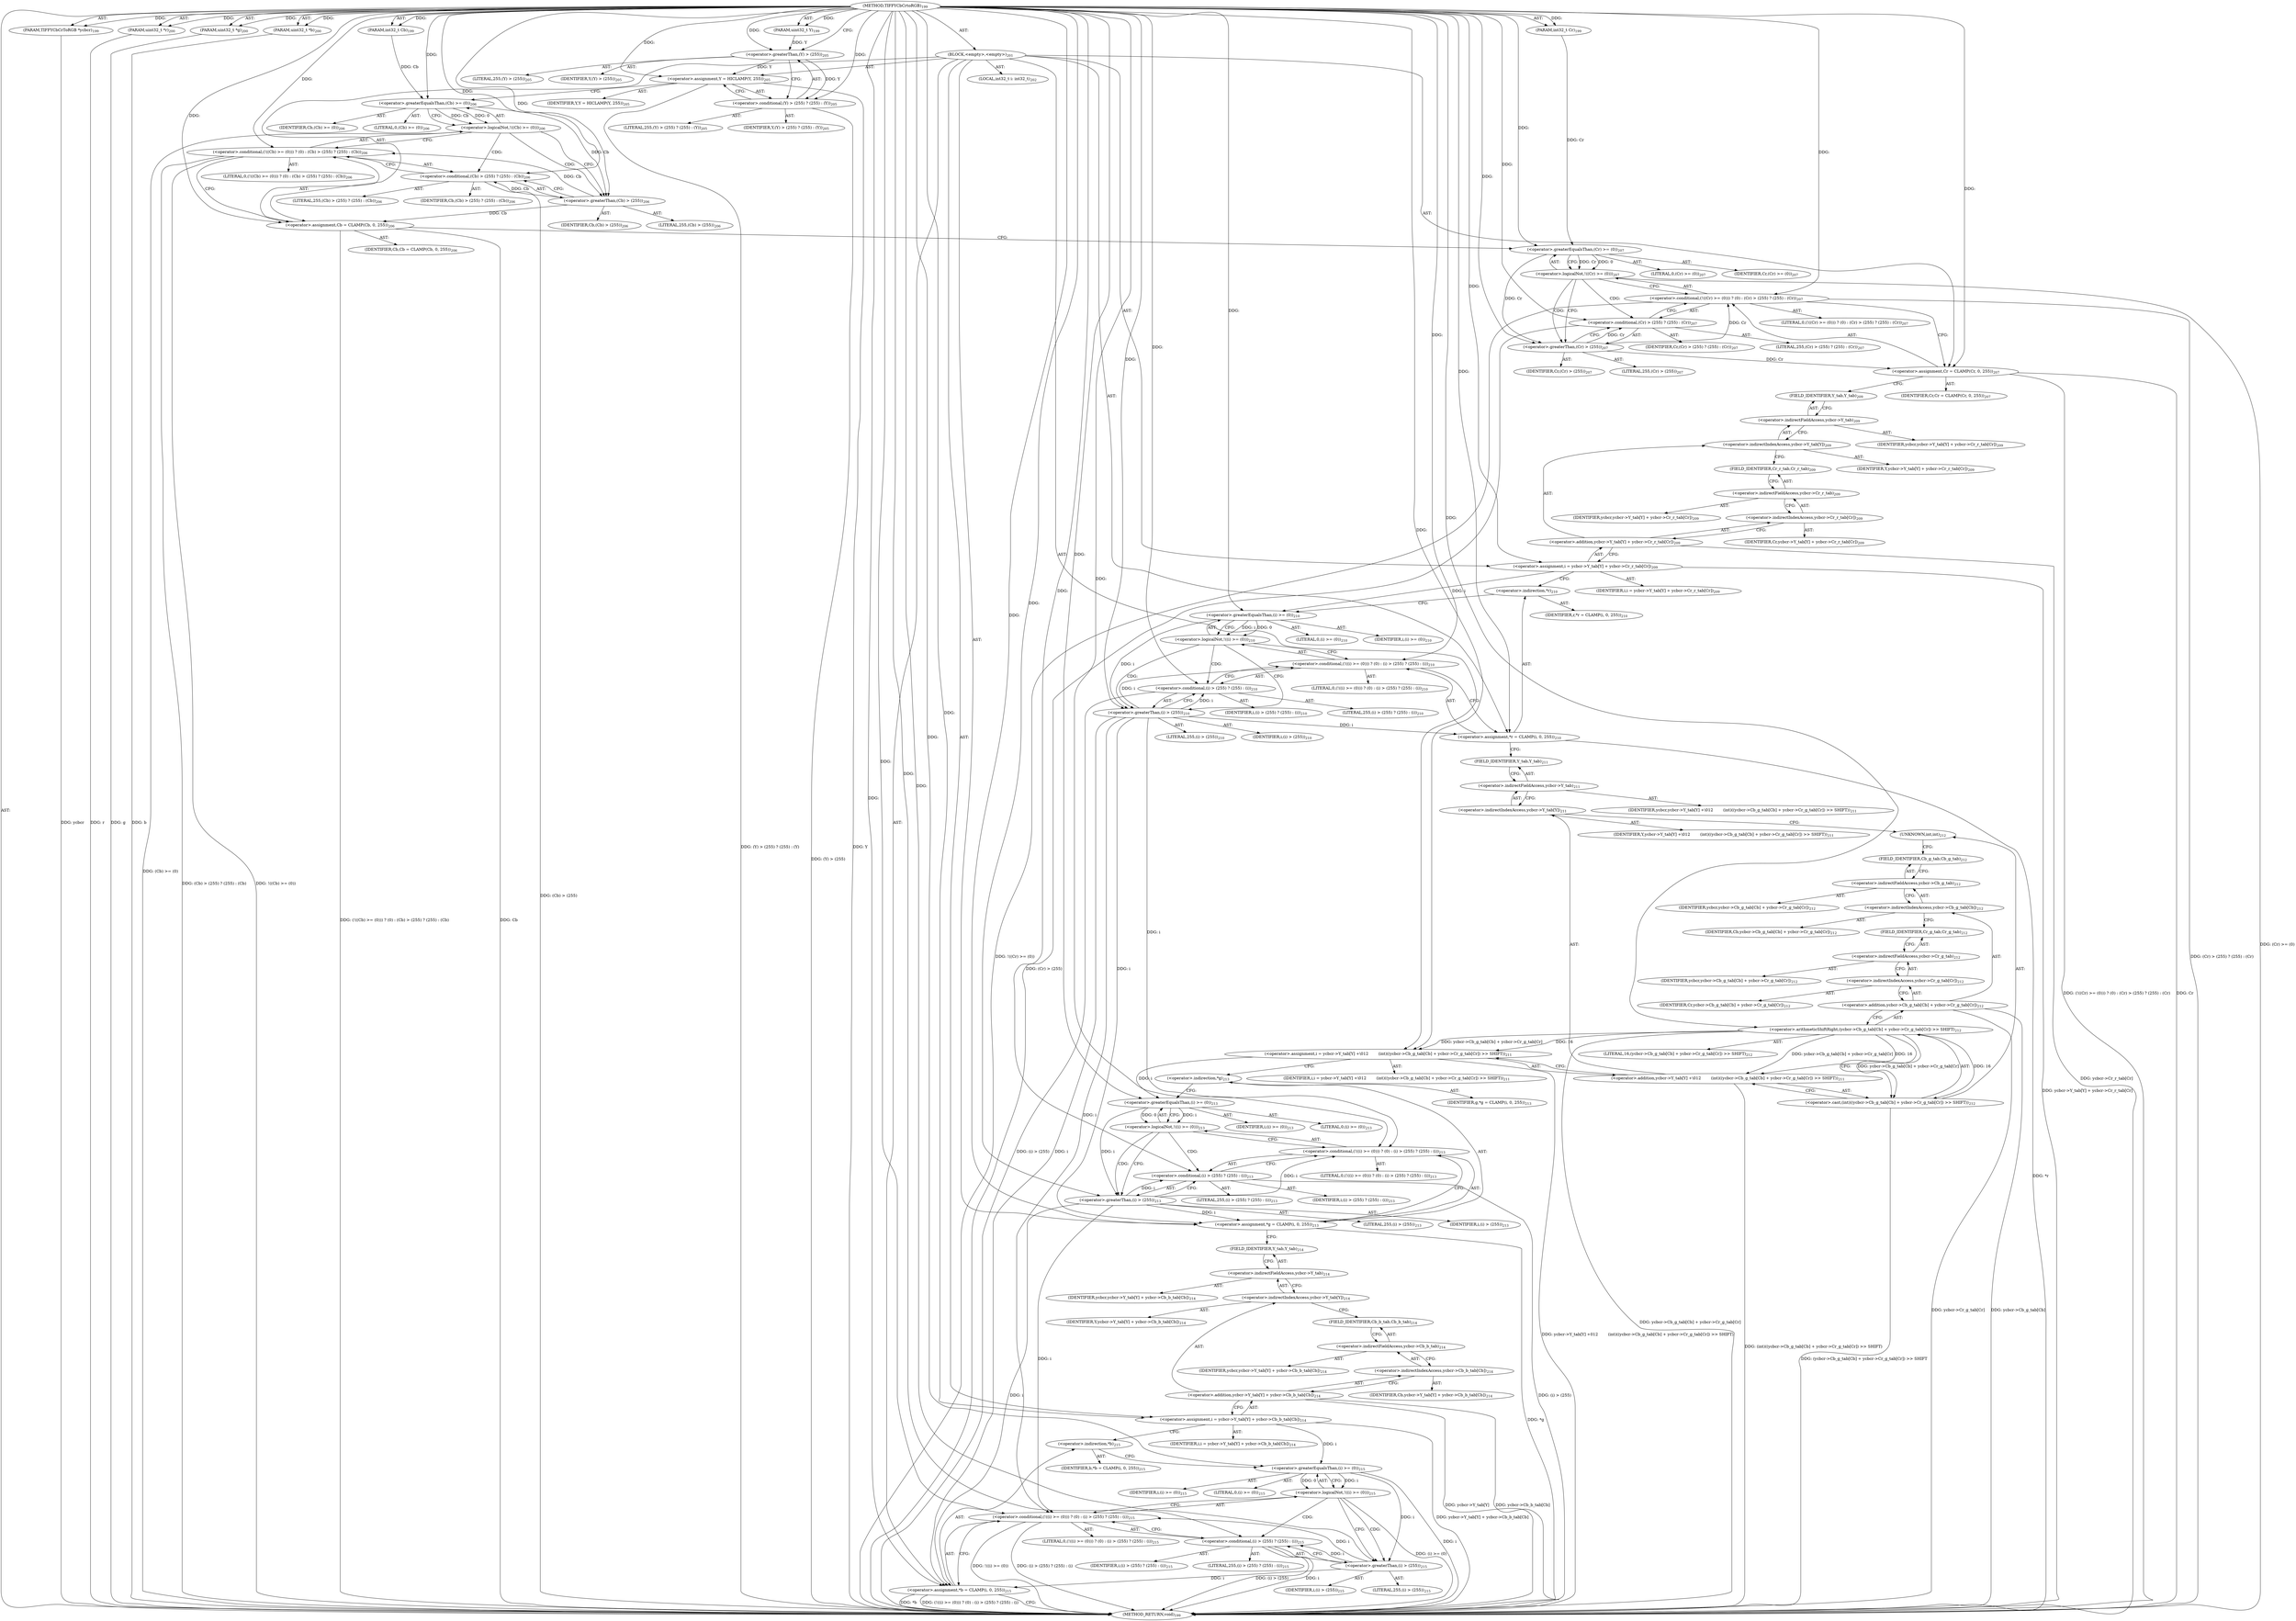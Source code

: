 digraph "TIFFYCbCrtoRGB" {  
"7210" [label = <(METHOD,TIFFYCbCrtoRGB)<SUB>199</SUB>> ]
"7211" [label = <(PARAM,TIFFYCbCrToRGB *ycbcr)<SUB>199</SUB>> ]
"7212" [label = <(PARAM,uint32_t Y)<SUB>199</SUB>> ]
"7213" [label = <(PARAM,int32_t Cb)<SUB>199</SUB>> ]
"7214" [label = <(PARAM,int32_t Cr)<SUB>199</SUB>> ]
"7215" [label = <(PARAM,uint32_t *r)<SUB>200</SUB>> ]
"7216" [label = <(PARAM,uint32_t *g)<SUB>200</SUB>> ]
"7217" [label = <(PARAM,uint32_t *b)<SUB>200</SUB>> ]
"7218" [label = <(BLOCK,&lt;empty&gt;,&lt;empty&gt;)<SUB>201</SUB>> ]
"7219" [label = <(LOCAL,int32_t i: int32_t)<SUB>202</SUB>> ]
"7220" [label = <(&lt;operator&gt;.assignment,Y = HICLAMP(Y, 255))<SUB>205</SUB>> ]
"7221" [label = <(IDENTIFIER,Y,Y = HICLAMP(Y, 255))<SUB>205</SUB>> ]
"7222" [label = <(&lt;operator&gt;.conditional,(Y) &gt; (255) ? (255) : (Y))<SUB>205</SUB>> ]
"7223" [label = <(&lt;operator&gt;.greaterThan,(Y) &gt; (255))<SUB>205</SUB>> ]
"7224" [label = <(IDENTIFIER,Y,(Y) &gt; (255))<SUB>205</SUB>> ]
"7225" [label = <(LITERAL,255,(Y) &gt; (255))<SUB>205</SUB>> ]
"7226" [label = <(LITERAL,255,(Y) &gt; (255) ? (255) : (Y))<SUB>205</SUB>> ]
"7227" [label = <(IDENTIFIER,Y,(Y) &gt; (255) ? (255) : (Y))<SUB>205</SUB>> ]
"7228" [label = <(&lt;operator&gt;.assignment,Cb = CLAMP(Cb, 0, 255))<SUB>206</SUB>> ]
"7229" [label = <(IDENTIFIER,Cb,Cb = CLAMP(Cb, 0, 255))<SUB>206</SUB>> ]
"7230" [label = <(&lt;operator&gt;.conditional,(!((Cb) &gt;= (0))) ? (0) : (Cb) &gt; (255) ? (255) : (Cb))<SUB>206</SUB>> ]
"7231" [label = <(&lt;operator&gt;.logicalNot,!((Cb) &gt;= (0)))<SUB>206</SUB>> ]
"7232" [label = <(&lt;operator&gt;.greaterEqualsThan,(Cb) &gt;= (0))<SUB>206</SUB>> ]
"7233" [label = <(IDENTIFIER,Cb,(Cb) &gt;= (0))<SUB>206</SUB>> ]
"7234" [label = <(LITERAL,0,(Cb) &gt;= (0))<SUB>206</SUB>> ]
"7235" [label = <(LITERAL,0,(!((Cb) &gt;= (0))) ? (0) : (Cb) &gt; (255) ? (255) : (Cb))<SUB>206</SUB>> ]
"7236" [label = <(&lt;operator&gt;.conditional,(Cb) &gt; (255) ? (255) : (Cb))<SUB>206</SUB>> ]
"7237" [label = <(&lt;operator&gt;.greaterThan,(Cb) &gt; (255))<SUB>206</SUB>> ]
"7238" [label = <(IDENTIFIER,Cb,(Cb) &gt; (255))<SUB>206</SUB>> ]
"7239" [label = <(LITERAL,255,(Cb) &gt; (255))<SUB>206</SUB>> ]
"7240" [label = <(LITERAL,255,(Cb) &gt; (255) ? (255) : (Cb))<SUB>206</SUB>> ]
"7241" [label = <(IDENTIFIER,Cb,(Cb) &gt; (255) ? (255) : (Cb))<SUB>206</SUB>> ]
"7242" [label = <(&lt;operator&gt;.assignment,Cr = CLAMP(Cr, 0, 255))<SUB>207</SUB>> ]
"7243" [label = <(IDENTIFIER,Cr,Cr = CLAMP(Cr, 0, 255))<SUB>207</SUB>> ]
"7244" [label = <(&lt;operator&gt;.conditional,(!((Cr) &gt;= (0))) ? (0) : (Cr) &gt; (255) ? (255) : (Cr))<SUB>207</SUB>> ]
"7245" [label = <(&lt;operator&gt;.logicalNot,!((Cr) &gt;= (0)))<SUB>207</SUB>> ]
"7246" [label = <(&lt;operator&gt;.greaterEqualsThan,(Cr) &gt;= (0))<SUB>207</SUB>> ]
"7247" [label = <(IDENTIFIER,Cr,(Cr) &gt;= (0))<SUB>207</SUB>> ]
"7248" [label = <(LITERAL,0,(Cr) &gt;= (0))<SUB>207</SUB>> ]
"7249" [label = <(LITERAL,0,(!((Cr) &gt;= (0))) ? (0) : (Cr) &gt; (255) ? (255) : (Cr))<SUB>207</SUB>> ]
"7250" [label = <(&lt;operator&gt;.conditional,(Cr) &gt; (255) ? (255) : (Cr))<SUB>207</SUB>> ]
"7251" [label = <(&lt;operator&gt;.greaterThan,(Cr) &gt; (255))<SUB>207</SUB>> ]
"7252" [label = <(IDENTIFIER,Cr,(Cr) &gt; (255))<SUB>207</SUB>> ]
"7253" [label = <(LITERAL,255,(Cr) &gt; (255))<SUB>207</SUB>> ]
"7254" [label = <(LITERAL,255,(Cr) &gt; (255) ? (255) : (Cr))<SUB>207</SUB>> ]
"7255" [label = <(IDENTIFIER,Cr,(Cr) &gt; (255) ? (255) : (Cr))<SUB>207</SUB>> ]
"7256" [label = <(&lt;operator&gt;.assignment,i = ycbcr-&gt;Y_tab[Y] + ycbcr-&gt;Cr_r_tab[Cr])<SUB>209</SUB>> ]
"7257" [label = <(IDENTIFIER,i,i = ycbcr-&gt;Y_tab[Y] + ycbcr-&gt;Cr_r_tab[Cr])<SUB>209</SUB>> ]
"7258" [label = <(&lt;operator&gt;.addition,ycbcr-&gt;Y_tab[Y] + ycbcr-&gt;Cr_r_tab[Cr])<SUB>209</SUB>> ]
"7259" [label = <(&lt;operator&gt;.indirectIndexAccess,ycbcr-&gt;Y_tab[Y])<SUB>209</SUB>> ]
"7260" [label = <(&lt;operator&gt;.indirectFieldAccess,ycbcr-&gt;Y_tab)<SUB>209</SUB>> ]
"7261" [label = <(IDENTIFIER,ycbcr,ycbcr-&gt;Y_tab[Y] + ycbcr-&gt;Cr_r_tab[Cr])<SUB>209</SUB>> ]
"7262" [label = <(FIELD_IDENTIFIER,Y_tab,Y_tab)<SUB>209</SUB>> ]
"7263" [label = <(IDENTIFIER,Y,ycbcr-&gt;Y_tab[Y] + ycbcr-&gt;Cr_r_tab[Cr])<SUB>209</SUB>> ]
"7264" [label = <(&lt;operator&gt;.indirectIndexAccess,ycbcr-&gt;Cr_r_tab[Cr])<SUB>209</SUB>> ]
"7265" [label = <(&lt;operator&gt;.indirectFieldAccess,ycbcr-&gt;Cr_r_tab)<SUB>209</SUB>> ]
"7266" [label = <(IDENTIFIER,ycbcr,ycbcr-&gt;Y_tab[Y] + ycbcr-&gt;Cr_r_tab[Cr])<SUB>209</SUB>> ]
"7267" [label = <(FIELD_IDENTIFIER,Cr_r_tab,Cr_r_tab)<SUB>209</SUB>> ]
"7268" [label = <(IDENTIFIER,Cr,ycbcr-&gt;Y_tab[Y] + ycbcr-&gt;Cr_r_tab[Cr])<SUB>209</SUB>> ]
"7269" [label = <(&lt;operator&gt;.assignment,*r = CLAMP(i, 0, 255))<SUB>210</SUB>> ]
"7270" [label = <(&lt;operator&gt;.indirection,*r)<SUB>210</SUB>> ]
"7271" [label = <(IDENTIFIER,r,*r = CLAMP(i, 0, 255))<SUB>210</SUB>> ]
"7272" [label = <(&lt;operator&gt;.conditional,(!((i) &gt;= (0))) ? (0) : (i) &gt; (255) ? (255) : (i))<SUB>210</SUB>> ]
"7273" [label = <(&lt;operator&gt;.logicalNot,!((i) &gt;= (0)))<SUB>210</SUB>> ]
"7274" [label = <(&lt;operator&gt;.greaterEqualsThan,(i) &gt;= (0))<SUB>210</SUB>> ]
"7275" [label = <(IDENTIFIER,i,(i) &gt;= (0))<SUB>210</SUB>> ]
"7276" [label = <(LITERAL,0,(i) &gt;= (0))<SUB>210</SUB>> ]
"7277" [label = <(LITERAL,0,(!((i) &gt;= (0))) ? (0) : (i) &gt; (255) ? (255) : (i))<SUB>210</SUB>> ]
"7278" [label = <(&lt;operator&gt;.conditional,(i) &gt; (255) ? (255) : (i))<SUB>210</SUB>> ]
"7279" [label = <(&lt;operator&gt;.greaterThan,(i) &gt; (255))<SUB>210</SUB>> ]
"7280" [label = <(IDENTIFIER,i,(i) &gt; (255))<SUB>210</SUB>> ]
"7281" [label = <(LITERAL,255,(i) &gt; (255))<SUB>210</SUB>> ]
"7282" [label = <(LITERAL,255,(i) &gt; (255) ? (255) : (i))<SUB>210</SUB>> ]
"7283" [label = <(IDENTIFIER,i,(i) &gt; (255) ? (255) : (i))<SUB>210</SUB>> ]
"7284" [label = <(&lt;operator&gt;.assignment,i = ycbcr-&gt;Y_tab[Y] +\012        (int)((ycbcr-&gt;Cb_g_tab[Cb] + ycbcr-&gt;Cr_g_tab[Cr]) &gt;&gt; SHIFT))<SUB>211</SUB>> ]
"7285" [label = <(IDENTIFIER,i,i = ycbcr-&gt;Y_tab[Y] +\012        (int)((ycbcr-&gt;Cb_g_tab[Cb] + ycbcr-&gt;Cr_g_tab[Cr]) &gt;&gt; SHIFT))<SUB>211</SUB>> ]
"7286" [label = <(&lt;operator&gt;.addition,ycbcr-&gt;Y_tab[Y] +\012        (int)((ycbcr-&gt;Cb_g_tab[Cb] + ycbcr-&gt;Cr_g_tab[Cr]) &gt;&gt; SHIFT))<SUB>211</SUB>> ]
"7287" [label = <(&lt;operator&gt;.indirectIndexAccess,ycbcr-&gt;Y_tab[Y])<SUB>211</SUB>> ]
"7288" [label = <(&lt;operator&gt;.indirectFieldAccess,ycbcr-&gt;Y_tab)<SUB>211</SUB>> ]
"7289" [label = <(IDENTIFIER,ycbcr,ycbcr-&gt;Y_tab[Y] +\012        (int)((ycbcr-&gt;Cb_g_tab[Cb] + ycbcr-&gt;Cr_g_tab[Cr]) &gt;&gt; SHIFT))<SUB>211</SUB>> ]
"7290" [label = <(FIELD_IDENTIFIER,Y_tab,Y_tab)<SUB>211</SUB>> ]
"7291" [label = <(IDENTIFIER,Y,ycbcr-&gt;Y_tab[Y] +\012        (int)((ycbcr-&gt;Cb_g_tab[Cb] + ycbcr-&gt;Cr_g_tab[Cr]) &gt;&gt; SHIFT))<SUB>211</SUB>> ]
"7292" [label = <(&lt;operator&gt;.cast,(int)((ycbcr-&gt;Cb_g_tab[Cb] + ycbcr-&gt;Cr_g_tab[Cr]) &gt;&gt; SHIFT))<SUB>212</SUB>> ]
"7293" [label = <(UNKNOWN,int,int)<SUB>212</SUB>> ]
"7294" [label = <(&lt;operator&gt;.arithmeticShiftRight,(ycbcr-&gt;Cb_g_tab[Cb] + ycbcr-&gt;Cr_g_tab[Cr]) &gt;&gt; SHIFT)<SUB>212</SUB>> ]
"7295" [label = <(&lt;operator&gt;.addition,ycbcr-&gt;Cb_g_tab[Cb] + ycbcr-&gt;Cr_g_tab[Cr])<SUB>212</SUB>> ]
"7296" [label = <(&lt;operator&gt;.indirectIndexAccess,ycbcr-&gt;Cb_g_tab[Cb])<SUB>212</SUB>> ]
"7297" [label = <(&lt;operator&gt;.indirectFieldAccess,ycbcr-&gt;Cb_g_tab)<SUB>212</SUB>> ]
"7298" [label = <(IDENTIFIER,ycbcr,ycbcr-&gt;Cb_g_tab[Cb] + ycbcr-&gt;Cr_g_tab[Cr])<SUB>212</SUB>> ]
"7299" [label = <(FIELD_IDENTIFIER,Cb_g_tab,Cb_g_tab)<SUB>212</SUB>> ]
"7300" [label = <(IDENTIFIER,Cb,ycbcr-&gt;Cb_g_tab[Cb] + ycbcr-&gt;Cr_g_tab[Cr])<SUB>212</SUB>> ]
"7301" [label = <(&lt;operator&gt;.indirectIndexAccess,ycbcr-&gt;Cr_g_tab[Cr])<SUB>212</SUB>> ]
"7302" [label = <(&lt;operator&gt;.indirectFieldAccess,ycbcr-&gt;Cr_g_tab)<SUB>212</SUB>> ]
"7303" [label = <(IDENTIFIER,ycbcr,ycbcr-&gt;Cb_g_tab[Cb] + ycbcr-&gt;Cr_g_tab[Cr])<SUB>212</SUB>> ]
"7304" [label = <(FIELD_IDENTIFIER,Cr_g_tab,Cr_g_tab)<SUB>212</SUB>> ]
"7305" [label = <(IDENTIFIER,Cr,ycbcr-&gt;Cb_g_tab[Cb] + ycbcr-&gt;Cr_g_tab[Cr])<SUB>212</SUB>> ]
"7306" [label = <(LITERAL,16,(ycbcr-&gt;Cb_g_tab[Cb] + ycbcr-&gt;Cr_g_tab[Cr]) &gt;&gt; SHIFT)<SUB>212</SUB>> ]
"7307" [label = <(&lt;operator&gt;.assignment,*g = CLAMP(i, 0, 255))<SUB>213</SUB>> ]
"7308" [label = <(&lt;operator&gt;.indirection,*g)<SUB>213</SUB>> ]
"7309" [label = <(IDENTIFIER,g,*g = CLAMP(i, 0, 255))<SUB>213</SUB>> ]
"7310" [label = <(&lt;operator&gt;.conditional,(!((i) &gt;= (0))) ? (0) : (i) &gt; (255) ? (255) : (i))<SUB>213</SUB>> ]
"7311" [label = <(&lt;operator&gt;.logicalNot,!((i) &gt;= (0)))<SUB>213</SUB>> ]
"7312" [label = <(&lt;operator&gt;.greaterEqualsThan,(i) &gt;= (0))<SUB>213</SUB>> ]
"7313" [label = <(IDENTIFIER,i,(i) &gt;= (0))<SUB>213</SUB>> ]
"7314" [label = <(LITERAL,0,(i) &gt;= (0))<SUB>213</SUB>> ]
"7315" [label = <(LITERAL,0,(!((i) &gt;= (0))) ? (0) : (i) &gt; (255) ? (255) : (i))<SUB>213</SUB>> ]
"7316" [label = <(&lt;operator&gt;.conditional,(i) &gt; (255) ? (255) : (i))<SUB>213</SUB>> ]
"7317" [label = <(&lt;operator&gt;.greaterThan,(i) &gt; (255))<SUB>213</SUB>> ]
"7318" [label = <(IDENTIFIER,i,(i) &gt; (255))<SUB>213</SUB>> ]
"7319" [label = <(LITERAL,255,(i) &gt; (255))<SUB>213</SUB>> ]
"7320" [label = <(LITERAL,255,(i) &gt; (255) ? (255) : (i))<SUB>213</SUB>> ]
"7321" [label = <(IDENTIFIER,i,(i) &gt; (255) ? (255) : (i))<SUB>213</SUB>> ]
"7322" [label = <(&lt;operator&gt;.assignment,i = ycbcr-&gt;Y_tab[Y] + ycbcr-&gt;Cb_b_tab[Cb])<SUB>214</SUB>> ]
"7323" [label = <(IDENTIFIER,i,i = ycbcr-&gt;Y_tab[Y] + ycbcr-&gt;Cb_b_tab[Cb])<SUB>214</SUB>> ]
"7324" [label = <(&lt;operator&gt;.addition,ycbcr-&gt;Y_tab[Y] + ycbcr-&gt;Cb_b_tab[Cb])<SUB>214</SUB>> ]
"7325" [label = <(&lt;operator&gt;.indirectIndexAccess,ycbcr-&gt;Y_tab[Y])<SUB>214</SUB>> ]
"7326" [label = <(&lt;operator&gt;.indirectFieldAccess,ycbcr-&gt;Y_tab)<SUB>214</SUB>> ]
"7327" [label = <(IDENTIFIER,ycbcr,ycbcr-&gt;Y_tab[Y] + ycbcr-&gt;Cb_b_tab[Cb])<SUB>214</SUB>> ]
"7328" [label = <(FIELD_IDENTIFIER,Y_tab,Y_tab)<SUB>214</SUB>> ]
"7329" [label = <(IDENTIFIER,Y,ycbcr-&gt;Y_tab[Y] + ycbcr-&gt;Cb_b_tab[Cb])<SUB>214</SUB>> ]
"7330" [label = <(&lt;operator&gt;.indirectIndexAccess,ycbcr-&gt;Cb_b_tab[Cb])<SUB>214</SUB>> ]
"7331" [label = <(&lt;operator&gt;.indirectFieldAccess,ycbcr-&gt;Cb_b_tab)<SUB>214</SUB>> ]
"7332" [label = <(IDENTIFIER,ycbcr,ycbcr-&gt;Y_tab[Y] + ycbcr-&gt;Cb_b_tab[Cb])<SUB>214</SUB>> ]
"7333" [label = <(FIELD_IDENTIFIER,Cb_b_tab,Cb_b_tab)<SUB>214</SUB>> ]
"7334" [label = <(IDENTIFIER,Cb,ycbcr-&gt;Y_tab[Y] + ycbcr-&gt;Cb_b_tab[Cb])<SUB>214</SUB>> ]
"7335" [label = <(&lt;operator&gt;.assignment,*b = CLAMP(i, 0, 255))<SUB>215</SUB>> ]
"7336" [label = <(&lt;operator&gt;.indirection,*b)<SUB>215</SUB>> ]
"7337" [label = <(IDENTIFIER,b,*b = CLAMP(i, 0, 255))<SUB>215</SUB>> ]
"7338" [label = <(&lt;operator&gt;.conditional,(!((i) &gt;= (0))) ? (0) : (i) &gt; (255) ? (255) : (i))<SUB>215</SUB>> ]
"7339" [label = <(&lt;operator&gt;.logicalNot,!((i) &gt;= (0)))<SUB>215</SUB>> ]
"7340" [label = <(&lt;operator&gt;.greaterEqualsThan,(i) &gt;= (0))<SUB>215</SUB>> ]
"7341" [label = <(IDENTIFIER,i,(i) &gt;= (0))<SUB>215</SUB>> ]
"7342" [label = <(LITERAL,0,(i) &gt;= (0))<SUB>215</SUB>> ]
"7343" [label = <(LITERAL,0,(!((i) &gt;= (0))) ? (0) : (i) &gt; (255) ? (255) : (i))<SUB>215</SUB>> ]
"7344" [label = <(&lt;operator&gt;.conditional,(i) &gt; (255) ? (255) : (i))<SUB>215</SUB>> ]
"7345" [label = <(&lt;operator&gt;.greaterThan,(i) &gt; (255))<SUB>215</SUB>> ]
"7346" [label = <(IDENTIFIER,i,(i) &gt; (255))<SUB>215</SUB>> ]
"7347" [label = <(LITERAL,255,(i) &gt; (255))<SUB>215</SUB>> ]
"7348" [label = <(LITERAL,255,(i) &gt; (255) ? (255) : (i))<SUB>215</SUB>> ]
"7349" [label = <(IDENTIFIER,i,(i) &gt; (255) ? (255) : (i))<SUB>215</SUB>> ]
"7350" [label = <(METHOD_RETURN,void)<SUB>199</SUB>> ]
  "7210" -> "7211"  [ label = "AST: "] 
  "7210" -> "7212"  [ label = "AST: "] 
  "7210" -> "7213"  [ label = "AST: "] 
  "7210" -> "7214"  [ label = "AST: "] 
  "7210" -> "7215"  [ label = "AST: "] 
  "7210" -> "7216"  [ label = "AST: "] 
  "7210" -> "7217"  [ label = "AST: "] 
  "7210" -> "7218"  [ label = "AST: "] 
  "7210" -> "7350"  [ label = "AST: "] 
  "7218" -> "7219"  [ label = "AST: "] 
  "7218" -> "7220"  [ label = "AST: "] 
  "7218" -> "7228"  [ label = "AST: "] 
  "7218" -> "7242"  [ label = "AST: "] 
  "7218" -> "7256"  [ label = "AST: "] 
  "7218" -> "7269"  [ label = "AST: "] 
  "7218" -> "7284"  [ label = "AST: "] 
  "7218" -> "7307"  [ label = "AST: "] 
  "7218" -> "7322"  [ label = "AST: "] 
  "7218" -> "7335"  [ label = "AST: "] 
  "7220" -> "7221"  [ label = "AST: "] 
  "7220" -> "7222"  [ label = "AST: "] 
  "7222" -> "7223"  [ label = "AST: "] 
  "7222" -> "7226"  [ label = "AST: "] 
  "7222" -> "7227"  [ label = "AST: "] 
  "7223" -> "7224"  [ label = "AST: "] 
  "7223" -> "7225"  [ label = "AST: "] 
  "7228" -> "7229"  [ label = "AST: "] 
  "7228" -> "7230"  [ label = "AST: "] 
  "7230" -> "7231"  [ label = "AST: "] 
  "7230" -> "7235"  [ label = "AST: "] 
  "7230" -> "7236"  [ label = "AST: "] 
  "7231" -> "7232"  [ label = "AST: "] 
  "7232" -> "7233"  [ label = "AST: "] 
  "7232" -> "7234"  [ label = "AST: "] 
  "7236" -> "7237"  [ label = "AST: "] 
  "7236" -> "7240"  [ label = "AST: "] 
  "7236" -> "7241"  [ label = "AST: "] 
  "7237" -> "7238"  [ label = "AST: "] 
  "7237" -> "7239"  [ label = "AST: "] 
  "7242" -> "7243"  [ label = "AST: "] 
  "7242" -> "7244"  [ label = "AST: "] 
  "7244" -> "7245"  [ label = "AST: "] 
  "7244" -> "7249"  [ label = "AST: "] 
  "7244" -> "7250"  [ label = "AST: "] 
  "7245" -> "7246"  [ label = "AST: "] 
  "7246" -> "7247"  [ label = "AST: "] 
  "7246" -> "7248"  [ label = "AST: "] 
  "7250" -> "7251"  [ label = "AST: "] 
  "7250" -> "7254"  [ label = "AST: "] 
  "7250" -> "7255"  [ label = "AST: "] 
  "7251" -> "7252"  [ label = "AST: "] 
  "7251" -> "7253"  [ label = "AST: "] 
  "7256" -> "7257"  [ label = "AST: "] 
  "7256" -> "7258"  [ label = "AST: "] 
  "7258" -> "7259"  [ label = "AST: "] 
  "7258" -> "7264"  [ label = "AST: "] 
  "7259" -> "7260"  [ label = "AST: "] 
  "7259" -> "7263"  [ label = "AST: "] 
  "7260" -> "7261"  [ label = "AST: "] 
  "7260" -> "7262"  [ label = "AST: "] 
  "7264" -> "7265"  [ label = "AST: "] 
  "7264" -> "7268"  [ label = "AST: "] 
  "7265" -> "7266"  [ label = "AST: "] 
  "7265" -> "7267"  [ label = "AST: "] 
  "7269" -> "7270"  [ label = "AST: "] 
  "7269" -> "7272"  [ label = "AST: "] 
  "7270" -> "7271"  [ label = "AST: "] 
  "7272" -> "7273"  [ label = "AST: "] 
  "7272" -> "7277"  [ label = "AST: "] 
  "7272" -> "7278"  [ label = "AST: "] 
  "7273" -> "7274"  [ label = "AST: "] 
  "7274" -> "7275"  [ label = "AST: "] 
  "7274" -> "7276"  [ label = "AST: "] 
  "7278" -> "7279"  [ label = "AST: "] 
  "7278" -> "7282"  [ label = "AST: "] 
  "7278" -> "7283"  [ label = "AST: "] 
  "7279" -> "7280"  [ label = "AST: "] 
  "7279" -> "7281"  [ label = "AST: "] 
  "7284" -> "7285"  [ label = "AST: "] 
  "7284" -> "7286"  [ label = "AST: "] 
  "7286" -> "7287"  [ label = "AST: "] 
  "7286" -> "7292"  [ label = "AST: "] 
  "7287" -> "7288"  [ label = "AST: "] 
  "7287" -> "7291"  [ label = "AST: "] 
  "7288" -> "7289"  [ label = "AST: "] 
  "7288" -> "7290"  [ label = "AST: "] 
  "7292" -> "7293"  [ label = "AST: "] 
  "7292" -> "7294"  [ label = "AST: "] 
  "7294" -> "7295"  [ label = "AST: "] 
  "7294" -> "7306"  [ label = "AST: "] 
  "7295" -> "7296"  [ label = "AST: "] 
  "7295" -> "7301"  [ label = "AST: "] 
  "7296" -> "7297"  [ label = "AST: "] 
  "7296" -> "7300"  [ label = "AST: "] 
  "7297" -> "7298"  [ label = "AST: "] 
  "7297" -> "7299"  [ label = "AST: "] 
  "7301" -> "7302"  [ label = "AST: "] 
  "7301" -> "7305"  [ label = "AST: "] 
  "7302" -> "7303"  [ label = "AST: "] 
  "7302" -> "7304"  [ label = "AST: "] 
  "7307" -> "7308"  [ label = "AST: "] 
  "7307" -> "7310"  [ label = "AST: "] 
  "7308" -> "7309"  [ label = "AST: "] 
  "7310" -> "7311"  [ label = "AST: "] 
  "7310" -> "7315"  [ label = "AST: "] 
  "7310" -> "7316"  [ label = "AST: "] 
  "7311" -> "7312"  [ label = "AST: "] 
  "7312" -> "7313"  [ label = "AST: "] 
  "7312" -> "7314"  [ label = "AST: "] 
  "7316" -> "7317"  [ label = "AST: "] 
  "7316" -> "7320"  [ label = "AST: "] 
  "7316" -> "7321"  [ label = "AST: "] 
  "7317" -> "7318"  [ label = "AST: "] 
  "7317" -> "7319"  [ label = "AST: "] 
  "7322" -> "7323"  [ label = "AST: "] 
  "7322" -> "7324"  [ label = "AST: "] 
  "7324" -> "7325"  [ label = "AST: "] 
  "7324" -> "7330"  [ label = "AST: "] 
  "7325" -> "7326"  [ label = "AST: "] 
  "7325" -> "7329"  [ label = "AST: "] 
  "7326" -> "7327"  [ label = "AST: "] 
  "7326" -> "7328"  [ label = "AST: "] 
  "7330" -> "7331"  [ label = "AST: "] 
  "7330" -> "7334"  [ label = "AST: "] 
  "7331" -> "7332"  [ label = "AST: "] 
  "7331" -> "7333"  [ label = "AST: "] 
  "7335" -> "7336"  [ label = "AST: "] 
  "7335" -> "7338"  [ label = "AST: "] 
  "7336" -> "7337"  [ label = "AST: "] 
  "7338" -> "7339"  [ label = "AST: "] 
  "7338" -> "7343"  [ label = "AST: "] 
  "7338" -> "7344"  [ label = "AST: "] 
  "7339" -> "7340"  [ label = "AST: "] 
  "7340" -> "7341"  [ label = "AST: "] 
  "7340" -> "7342"  [ label = "AST: "] 
  "7344" -> "7345"  [ label = "AST: "] 
  "7344" -> "7348"  [ label = "AST: "] 
  "7344" -> "7349"  [ label = "AST: "] 
  "7345" -> "7346"  [ label = "AST: "] 
  "7345" -> "7347"  [ label = "AST: "] 
  "7220" -> "7232"  [ label = "CFG: "] 
  "7228" -> "7246"  [ label = "CFG: "] 
  "7242" -> "7262"  [ label = "CFG: "] 
  "7256" -> "7270"  [ label = "CFG: "] 
  "7269" -> "7290"  [ label = "CFG: "] 
  "7284" -> "7308"  [ label = "CFG: "] 
  "7307" -> "7328"  [ label = "CFG: "] 
  "7322" -> "7336"  [ label = "CFG: "] 
  "7335" -> "7350"  [ label = "CFG: "] 
  "7222" -> "7220"  [ label = "CFG: "] 
  "7230" -> "7228"  [ label = "CFG: "] 
  "7244" -> "7242"  [ label = "CFG: "] 
  "7258" -> "7256"  [ label = "CFG: "] 
  "7270" -> "7274"  [ label = "CFG: "] 
  "7272" -> "7269"  [ label = "CFG: "] 
  "7286" -> "7284"  [ label = "CFG: "] 
  "7308" -> "7312"  [ label = "CFG: "] 
  "7310" -> "7307"  [ label = "CFG: "] 
  "7324" -> "7322"  [ label = "CFG: "] 
  "7336" -> "7340"  [ label = "CFG: "] 
  "7338" -> "7335"  [ label = "CFG: "] 
  "7223" -> "7222"  [ label = "CFG: "] 
  "7231" -> "7230"  [ label = "CFG: "] 
  "7231" -> "7237"  [ label = "CFG: "] 
  "7236" -> "7230"  [ label = "CFG: "] 
  "7245" -> "7244"  [ label = "CFG: "] 
  "7245" -> "7251"  [ label = "CFG: "] 
  "7250" -> "7244"  [ label = "CFG: "] 
  "7259" -> "7267"  [ label = "CFG: "] 
  "7264" -> "7258"  [ label = "CFG: "] 
  "7273" -> "7272"  [ label = "CFG: "] 
  "7273" -> "7279"  [ label = "CFG: "] 
  "7278" -> "7272"  [ label = "CFG: "] 
  "7287" -> "7293"  [ label = "CFG: "] 
  "7292" -> "7286"  [ label = "CFG: "] 
  "7311" -> "7310"  [ label = "CFG: "] 
  "7311" -> "7317"  [ label = "CFG: "] 
  "7316" -> "7310"  [ label = "CFG: "] 
  "7325" -> "7333"  [ label = "CFG: "] 
  "7330" -> "7324"  [ label = "CFG: "] 
  "7339" -> "7338"  [ label = "CFG: "] 
  "7339" -> "7345"  [ label = "CFG: "] 
  "7344" -> "7338"  [ label = "CFG: "] 
  "7232" -> "7231"  [ label = "CFG: "] 
  "7237" -> "7236"  [ label = "CFG: "] 
  "7246" -> "7245"  [ label = "CFG: "] 
  "7251" -> "7250"  [ label = "CFG: "] 
  "7260" -> "7259"  [ label = "CFG: "] 
  "7265" -> "7264"  [ label = "CFG: "] 
  "7274" -> "7273"  [ label = "CFG: "] 
  "7279" -> "7278"  [ label = "CFG: "] 
  "7288" -> "7287"  [ label = "CFG: "] 
  "7293" -> "7299"  [ label = "CFG: "] 
  "7294" -> "7292"  [ label = "CFG: "] 
  "7312" -> "7311"  [ label = "CFG: "] 
  "7317" -> "7316"  [ label = "CFG: "] 
  "7326" -> "7325"  [ label = "CFG: "] 
  "7331" -> "7330"  [ label = "CFG: "] 
  "7340" -> "7339"  [ label = "CFG: "] 
  "7345" -> "7344"  [ label = "CFG: "] 
  "7262" -> "7260"  [ label = "CFG: "] 
  "7267" -> "7265"  [ label = "CFG: "] 
  "7290" -> "7288"  [ label = "CFG: "] 
  "7295" -> "7294"  [ label = "CFG: "] 
  "7328" -> "7326"  [ label = "CFG: "] 
  "7333" -> "7331"  [ label = "CFG: "] 
  "7296" -> "7304"  [ label = "CFG: "] 
  "7301" -> "7295"  [ label = "CFG: "] 
  "7297" -> "7296"  [ label = "CFG: "] 
  "7302" -> "7301"  [ label = "CFG: "] 
  "7299" -> "7297"  [ label = "CFG: "] 
  "7304" -> "7302"  [ label = "CFG: "] 
  "7210" -> "7223"  [ label = "CFG: "] 
  "7211" -> "7350"  [ label = "DDG: ycbcr"] 
  "7215" -> "7350"  [ label = "DDG: r"] 
  "7216" -> "7350"  [ label = "DDG: g"] 
  "7217" -> "7350"  [ label = "DDG: b"] 
  "7220" -> "7350"  [ label = "DDG: Y"] 
  "7222" -> "7350"  [ label = "DDG: (Y) &gt; (255)"] 
  "7220" -> "7350"  [ label = "DDG: (Y) &gt; (255) ? (255) : (Y)"] 
  "7228" -> "7350"  [ label = "DDG: Cb"] 
  "7231" -> "7350"  [ label = "DDG: (Cb) &gt;= (0)"] 
  "7230" -> "7350"  [ label = "DDG: !((Cb) &gt;= (0))"] 
  "7236" -> "7350"  [ label = "DDG: (Cb) &gt; (255)"] 
  "7230" -> "7350"  [ label = "DDG: (Cb) &gt; (255) ? (255) : (Cb)"] 
  "7228" -> "7350"  [ label = "DDG: (!((Cb) &gt;= (0))) ? (0) : (Cb) &gt; (255) ? (255) : (Cb)"] 
  "7242" -> "7350"  [ label = "DDG: Cr"] 
  "7245" -> "7350"  [ label = "DDG: (Cr) &gt;= (0)"] 
  "7244" -> "7350"  [ label = "DDG: !((Cr) &gt;= (0))"] 
  "7250" -> "7350"  [ label = "DDG: (Cr) &gt; (255)"] 
  "7244" -> "7350"  [ label = "DDG: (Cr) &gt; (255) ? (255) : (Cr)"] 
  "7242" -> "7350"  [ label = "DDG: (!((Cr) &gt;= (0))) ? (0) : (Cr) &gt; (255) ? (255) : (Cr)"] 
  "7258" -> "7350"  [ label = "DDG: ycbcr-&gt;Cr_r_tab[Cr]"] 
  "7256" -> "7350"  [ label = "DDG: ycbcr-&gt;Y_tab[Y] + ycbcr-&gt;Cr_r_tab[Cr]"] 
  "7269" -> "7350"  [ label = "DDG: *r"] 
  "7278" -> "7350"  [ label = "DDG: (i) &gt; (255)"] 
  "7295" -> "7350"  [ label = "DDG: ycbcr-&gt;Cb_g_tab[Cb]"] 
  "7295" -> "7350"  [ label = "DDG: ycbcr-&gt;Cr_g_tab[Cr]"] 
  "7294" -> "7350"  [ label = "DDG: ycbcr-&gt;Cb_g_tab[Cb] + ycbcr-&gt;Cr_g_tab[Cr]"] 
  "7292" -> "7350"  [ label = "DDG: (ycbcr-&gt;Cb_g_tab[Cb] + ycbcr-&gt;Cr_g_tab[Cr]) &gt;&gt; SHIFT"] 
  "7286" -> "7350"  [ label = "DDG: (int)((ycbcr-&gt;Cb_g_tab[Cb] + ycbcr-&gt;Cr_g_tab[Cr]) &gt;&gt; SHIFT)"] 
  "7284" -> "7350"  [ label = "DDG: ycbcr-&gt;Y_tab[Y] +\012        (int)((ycbcr-&gt;Cb_g_tab[Cb] + ycbcr-&gt;Cr_g_tab[Cr]) &gt;&gt; SHIFT)"] 
  "7307" -> "7350"  [ label = "DDG: *g"] 
  "7316" -> "7350"  [ label = "DDG: (i) &gt; (255)"] 
  "7324" -> "7350"  [ label = "DDG: ycbcr-&gt;Y_tab[Y]"] 
  "7324" -> "7350"  [ label = "DDG: ycbcr-&gt;Cb_b_tab[Cb]"] 
  "7322" -> "7350"  [ label = "DDG: ycbcr-&gt;Y_tab[Y] + ycbcr-&gt;Cb_b_tab[Cb]"] 
  "7335" -> "7350"  [ label = "DDG: *b"] 
  "7340" -> "7350"  [ label = "DDG: i"] 
  "7339" -> "7350"  [ label = "DDG: (i) &gt;= (0)"] 
  "7338" -> "7350"  [ label = "DDG: !((i) &gt;= (0))"] 
  "7344" -> "7350"  [ label = "DDG: (i) &gt; (255)"] 
  "7344" -> "7350"  [ label = "DDG: i"] 
  "7338" -> "7350"  [ label = "DDG: (i) &gt; (255) ? (255) : (i)"] 
  "7335" -> "7350"  [ label = "DDG: (!((i) &gt;= (0))) ? (0) : (i) &gt; (255) ? (255) : (i)"] 
  "7210" -> "7211"  [ label = "DDG: "] 
  "7210" -> "7212"  [ label = "DDG: "] 
  "7210" -> "7213"  [ label = "DDG: "] 
  "7210" -> "7214"  [ label = "DDG: "] 
  "7210" -> "7215"  [ label = "DDG: "] 
  "7210" -> "7216"  [ label = "DDG: "] 
  "7210" -> "7217"  [ label = "DDG: "] 
  "7210" -> "7220"  [ label = "DDG: "] 
  "7223" -> "7220"  [ label = "DDG: Y"] 
  "7210" -> "7228"  [ label = "DDG: "] 
  "7237" -> "7228"  [ label = "DDG: Cb"] 
  "7210" -> "7242"  [ label = "DDG: "] 
  "7251" -> "7242"  [ label = "DDG: Cr"] 
  "7210" -> "7269"  [ label = "DDG: "] 
  "7279" -> "7269"  [ label = "DDG: i"] 
  "7294" -> "7284"  [ label = "DDG: ycbcr-&gt;Cb_g_tab[Cb] + ycbcr-&gt;Cr_g_tab[Cr]"] 
  "7294" -> "7284"  [ label = "DDG: 16"] 
  "7210" -> "7307"  [ label = "DDG: "] 
  "7317" -> "7307"  [ label = "DDG: i"] 
  "7279" -> "7307"  [ label = "DDG: i"] 
  "7210" -> "7335"  [ label = "DDG: "] 
  "7345" -> "7335"  [ label = "DDG: i"] 
  "7317" -> "7335"  [ label = "DDG: i"] 
  "7279" -> "7335"  [ label = "DDG: i"] 
  "7210" -> "7256"  [ label = "DDG: "] 
  "7210" -> "7284"  [ label = "DDG: "] 
  "7210" -> "7322"  [ label = "DDG: "] 
  "7210" -> "7222"  [ label = "DDG: "] 
  "7223" -> "7222"  [ label = "DDG: Y"] 
  "7210" -> "7230"  [ label = "DDG: "] 
  "7237" -> "7230"  [ label = "DDG: Cb"] 
  "7210" -> "7244"  [ label = "DDG: "] 
  "7251" -> "7244"  [ label = "DDG: Cr"] 
  "7210" -> "7272"  [ label = "DDG: "] 
  "7279" -> "7272"  [ label = "DDG: i"] 
  "7294" -> "7286"  [ label = "DDG: ycbcr-&gt;Cb_g_tab[Cb] + ycbcr-&gt;Cr_g_tab[Cr]"] 
  "7294" -> "7286"  [ label = "DDG: 16"] 
  "7210" -> "7310"  [ label = "DDG: "] 
  "7317" -> "7310"  [ label = "DDG: i"] 
  "7279" -> "7310"  [ label = "DDG: i"] 
  "7210" -> "7338"  [ label = "DDG: "] 
  "7345" -> "7338"  [ label = "DDG: i"] 
  "7317" -> "7338"  [ label = "DDG: i"] 
  "7279" -> "7338"  [ label = "DDG: i"] 
  "7212" -> "7223"  [ label = "DDG: Y"] 
  "7210" -> "7223"  [ label = "DDG: "] 
  "7232" -> "7231"  [ label = "DDG: Cb"] 
  "7232" -> "7231"  [ label = "DDG: 0"] 
  "7210" -> "7236"  [ label = "DDG: "] 
  "7237" -> "7236"  [ label = "DDG: Cb"] 
  "7246" -> "7245"  [ label = "DDG: Cr"] 
  "7246" -> "7245"  [ label = "DDG: 0"] 
  "7210" -> "7250"  [ label = "DDG: "] 
  "7251" -> "7250"  [ label = "DDG: Cr"] 
  "7274" -> "7273"  [ label = "DDG: i"] 
  "7274" -> "7273"  [ label = "DDG: 0"] 
  "7210" -> "7278"  [ label = "DDG: "] 
  "7279" -> "7278"  [ label = "DDG: i"] 
  "7294" -> "7292"  [ label = "DDG: ycbcr-&gt;Cb_g_tab[Cb] + ycbcr-&gt;Cr_g_tab[Cr]"] 
  "7294" -> "7292"  [ label = "DDG: 16"] 
  "7312" -> "7311"  [ label = "DDG: i"] 
  "7312" -> "7311"  [ label = "DDG: 0"] 
  "7210" -> "7316"  [ label = "DDG: "] 
  "7317" -> "7316"  [ label = "DDG: i"] 
  "7340" -> "7339"  [ label = "DDG: i"] 
  "7340" -> "7339"  [ label = "DDG: 0"] 
  "7210" -> "7344"  [ label = "DDG: "] 
  "7345" -> "7344"  [ label = "DDG: i"] 
  "7213" -> "7232"  [ label = "DDG: Cb"] 
  "7210" -> "7232"  [ label = "DDG: "] 
  "7232" -> "7237"  [ label = "DDG: Cb"] 
  "7210" -> "7237"  [ label = "DDG: "] 
  "7214" -> "7246"  [ label = "DDG: Cr"] 
  "7210" -> "7246"  [ label = "DDG: "] 
  "7246" -> "7251"  [ label = "DDG: Cr"] 
  "7210" -> "7251"  [ label = "DDG: "] 
  "7256" -> "7274"  [ label = "DDG: i"] 
  "7210" -> "7274"  [ label = "DDG: "] 
  "7274" -> "7279"  [ label = "DDG: i"] 
  "7210" -> "7279"  [ label = "DDG: "] 
  "7210" -> "7294"  [ label = "DDG: "] 
  "7284" -> "7312"  [ label = "DDG: i"] 
  "7210" -> "7312"  [ label = "DDG: "] 
  "7312" -> "7317"  [ label = "DDG: i"] 
  "7210" -> "7317"  [ label = "DDG: "] 
  "7322" -> "7340"  [ label = "DDG: i"] 
  "7210" -> "7340"  [ label = "DDG: "] 
  "7340" -> "7345"  [ label = "DDG: i"] 
  "7210" -> "7345"  [ label = "DDG: "] 
  "7231" -> "7236"  [ label = "CDG: "] 
  "7231" -> "7237"  [ label = "CDG: "] 
  "7245" -> "7251"  [ label = "CDG: "] 
  "7245" -> "7250"  [ label = "CDG: "] 
  "7273" -> "7279"  [ label = "CDG: "] 
  "7273" -> "7278"  [ label = "CDG: "] 
  "7311" -> "7316"  [ label = "CDG: "] 
  "7311" -> "7317"  [ label = "CDG: "] 
  "7339" -> "7345"  [ label = "CDG: "] 
  "7339" -> "7344"  [ label = "CDG: "] 
}
